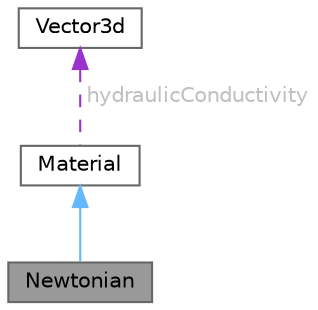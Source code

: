 digraph "Newtonian"
{
 // LATEX_PDF_SIZE
  bgcolor="transparent";
  edge [fontname=Helvetica,fontsize=10,labelfontname=Helvetica,labelfontsize=10];
  node [fontname=Helvetica,fontsize=10,shape=box,height=0.2,width=0.4];
  Node1 [id="Node000001",label="Newtonian",height=0.2,width=0.4,color="gray40", fillcolor="grey60", style="filled", fontcolor="black",tooltip="Represents a Newtonian fluid."];
  Node2 -> Node1 [id="edge1_Node000001_Node000002",dir="back",color="steelblue1",style="solid",tooltip=" "];
  Node2 [id="Node000002",label="Material",height=0.2,width=0.4,color="gray40", fillcolor="white", style="filled",URL="$classMaterial.html",tooltip="Represents a material."];
  Node3 -> Node2 [id="edge2_Node000002_Node000003",dir="back",color="darkorchid3",style="dashed",tooltip=" ",label=" hydraulicConductivity",fontcolor="grey" ];
  Node3 [id="Node000003",label="Vector3d",height=0.2,width=0.4,color="gray40", fillcolor="white", style="filled",tooltip=" "];
}
